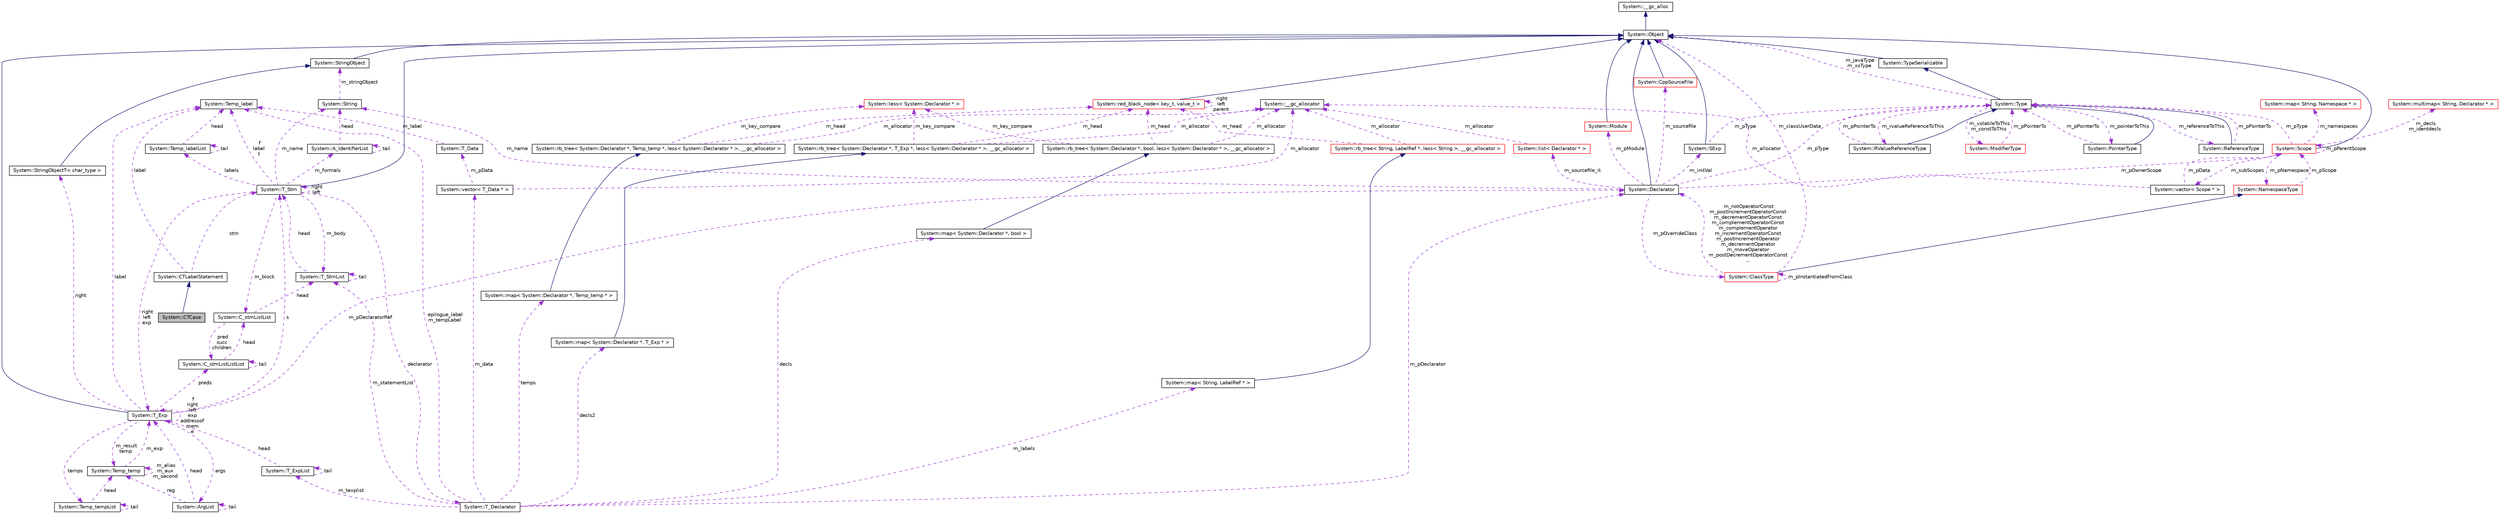 digraph G
{
  edge [fontname="Helvetica",fontsize="10",labelfontname="Helvetica",labelfontsize="10"];
  node [fontname="Helvetica",fontsize="10",shape=record];
  Node1 [label="System::CTCase",height=0.2,width=0.4,color="black", fillcolor="grey75", style="filled" fontcolor="black"];
  Node2 -> Node1 [dir="back",color="midnightblue",fontsize="10",style="solid",fontname="Helvetica"];
  Node2 [label="System::CTLabelStatement",height=0.2,width=0.4,color="black", fillcolor="white", style="filled",URL="$class_system_1_1_c_t_label_statement.html"];
  Node3 -> Node2 [dir="back",color="darkorchid3",fontsize="10",style="dashed",label=" stm" ,fontname="Helvetica"];
  Node3 [label="System::T_Stm",height=0.2,width=0.4,color="black", fillcolor="white", style="filled",URL="$class_system_1_1_t___stm.html"];
  Node4 -> Node3 [dir="back",color="midnightblue",fontsize="10",style="solid",fontname="Helvetica"];
  Node4 [label="System::Object",height=0.2,width=0.4,color="black", fillcolor="white", style="filled",URL="$class_system_1_1_object.html"];
  Node5 -> Node4 [dir="back",color="midnightblue",fontsize="10",style="solid",fontname="Helvetica"];
  Node5 [label="System::__gc_alloc",height=0.2,width=0.4,color="black", fillcolor="white", style="filled",URL="$class_system_1_1____gc__alloc.html"];
  Node3 -> Node3 [dir="back",color="darkorchid3",fontsize="10",style="dashed",label=" right\nleft" ,fontname="Helvetica"];
  Node6 -> Node3 [dir="back",color="darkorchid3",fontsize="10",style="dashed",label=" m_body" ,fontname="Helvetica"];
  Node6 [label="System::T_StmList",height=0.2,width=0.4,color="black", fillcolor="white", style="filled",URL="$class_system_1_1_t___stm_list.html"];
  Node3 -> Node6 [dir="back",color="darkorchid3",fontsize="10",style="dashed",label=" head" ,fontname="Helvetica"];
  Node6 -> Node6 [dir="back",color="darkorchid3",fontsize="10",style="dashed",label=" tail" ,fontname="Helvetica"];
  Node7 -> Node3 [dir="back",color="darkorchid3",fontsize="10",style="dashed",label=" labels" ,fontname="Helvetica"];
  Node7 [label="System::Temp_labelList",height=0.2,width=0.4,color="black", fillcolor="white", style="filled",URL="$struct_system_1_1_temp__label_list.html"];
  Node7 -> Node7 [dir="back",color="darkorchid3",fontsize="10",style="dashed",label=" tail" ,fontname="Helvetica"];
  Node8 -> Node7 [dir="back",color="darkorchid3",fontsize="10",style="dashed",label=" head" ,fontname="Helvetica"];
  Node8 [label="System::Temp_label",height=0.2,width=0.4,color="black", fillcolor="white", style="filled",URL="$class_system_1_1_temp__label.html"];
  Node8 -> Node3 [dir="back",color="darkorchid3",fontsize="10",style="dashed",label=" f\nlabel\nt" ,fontname="Helvetica"];
  Node9 -> Node3 [dir="back",color="darkorchid3",fontsize="10",style="dashed",label=" declarator" ,fontname="Helvetica"];
  Node9 [label="System::T_Declarator",height=0.2,width=0.4,color="black", fillcolor="white", style="filled",URL="$class_system_1_1_t___declarator.html"];
  Node10 -> Node9 [dir="back",color="darkorchid3",fontsize="10",style="dashed",label=" decls" ,fontname="Helvetica"];
  Node10 [label="System::map\< System::Declarator *, bool \>",height=0.2,width=0.4,color="black", fillcolor="white", style="filled",URL="$class_system_1_1map.html"];
  Node11 -> Node10 [dir="back",color="midnightblue",fontsize="10",style="solid",fontname="Helvetica"];
  Node11 [label="System::rb_tree\< System::Declarator *, bool, less\< System::Declarator * \>, __gc_allocator \>",height=0.2,width=0.4,color="black", fillcolor="white", style="filled",URL="$class_system_1_1rb__tree.html"];
  Node12 -> Node11 [dir="back",color="darkorchid3",fontsize="10",style="dashed",label=" m_allocator" ,fontname="Helvetica"];
  Node12 [label="System::__gc_allocator",height=0.2,width=0.4,color="black", fillcolor="white", style="filled",URL="$class_system_1_1____gc__allocator.html"];
  Node13 -> Node11 [dir="back",color="darkorchid3",fontsize="10",style="dashed",label=" m_key_compare" ,fontname="Helvetica"];
  Node13 [label="System::less\< System::Declarator * \>",height=0.2,width=0.4,color="red", fillcolor="white", style="filled",URL="$class_system_1_1less.html"];
  Node14 -> Node11 [dir="back",color="darkorchid3",fontsize="10",style="dashed",label=" m_head" ,fontname="Helvetica"];
  Node14 [label="System::red_black_node\< key_t, value_t \>",height=0.2,width=0.4,color="red", fillcolor="white", style="filled",URL="$class_system_1_1red__black__node.html"];
  Node4 -> Node14 [dir="back",color="midnightblue",fontsize="10",style="solid",fontname="Helvetica"];
  Node14 -> Node14 [dir="back",color="darkorchid3",fontsize="10",style="dashed",label=" right\nleft\nparent" ,fontname="Helvetica"];
  Node15 -> Node9 [dir="back",color="darkorchid3",fontsize="10",style="dashed",label=" m_texplist" ,fontname="Helvetica"];
  Node15 [label="System::T_ExpList",height=0.2,width=0.4,color="black", fillcolor="white", style="filled",URL="$class_system_1_1_t___exp_list.html"];
  Node15 -> Node15 [dir="back",color="darkorchid3",fontsize="10",style="dashed",label=" tail" ,fontname="Helvetica"];
  Node16 -> Node15 [dir="back",color="darkorchid3",fontsize="10",style="dashed",label=" head" ,fontname="Helvetica"];
  Node16 [label="System::T_Exp",height=0.2,width=0.4,color="black", fillcolor="white", style="filled",URL="$class_system_1_1_t___exp.html"];
  Node4 -> Node16 [dir="back",color="midnightblue",fontsize="10",style="solid",fontname="Helvetica"];
  Node17 -> Node16 [dir="back",color="darkorchid3",fontsize="10",style="dashed",label=" preds" ,fontname="Helvetica"];
  Node17 [label="System::C_stmListListList",height=0.2,width=0.4,color="black", fillcolor="white", style="filled",URL="$class_system_1_1_c__stm_list_list_list.html"];
  Node17 -> Node17 [dir="back",color="darkorchid3",fontsize="10",style="dashed",label=" tail" ,fontname="Helvetica"];
  Node18 -> Node17 [dir="back",color="darkorchid3",fontsize="10",style="dashed",label=" head" ,fontname="Helvetica"];
  Node18 [label="System::C_stmListList",height=0.2,width=0.4,color="black", fillcolor="white", style="filled",URL="$class_system_1_1_c__stm_list_list.html"];
  Node17 -> Node18 [dir="back",color="darkorchid3",fontsize="10",style="dashed",label=" pred\nsucc\nchildren" ,fontname="Helvetica"];
  Node6 -> Node18 [dir="back",color="darkorchid3",fontsize="10",style="dashed",label=" head" ,fontname="Helvetica"];
  Node3 -> Node16 [dir="back",color="darkorchid3",fontsize="10",style="dashed",label=" s" ,fontname="Helvetica"];
  Node19 -> Node16 [dir="back",color="darkorchid3",fontsize="10",style="dashed",label=" temps" ,fontname="Helvetica"];
  Node19 [label="System::Temp_tempList",height=0.2,width=0.4,color="black", fillcolor="white", style="filled",URL="$class_system_1_1_temp__temp_list.html"];
  Node19 -> Node19 [dir="back",color="darkorchid3",fontsize="10",style="dashed",label=" tail" ,fontname="Helvetica"];
  Node20 -> Node19 [dir="back",color="darkorchid3",fontsize="10",style="dashed",label=" head" ,fontname="Helvetica"];
  Node20 [label="System::Temp_temp",height=0.2,width=0.4,color="black", fillcolor="white", style="filled",URL="$class_system_1_1_temp__temp.html"];
  Node20 -> Node20 [dir="back",color="darkorchid3",fontsize="10",style="dashed",label=" m_alias\nm_aux\nm_second" ,fontname="Helvetica"];
  Node16 -> Node20 [dir="back",color="darkorchid3",fontsize="10",style="dashed",label=" m_exp" ,fontname="Helvetica"];
  Node8 -> Node16 [dir="back",color="darkorchid3",fontsize="10",style="dashed",label=" label" ,fontname="Helvetica"];
  Node21 -> Node16 [dir="back",color="darkorchid3",fontsize="10",style="dashed",label=" m_pDeclaratorRef" ,fontname="Helvetica"];
  Node21 [label="System::Declarator",height=0.2,width=0.4,color="black", fillcolor="white", style="filled",URL="$class_system_1_1_declarator.html"];
  Node4 -> Node21 [dir="back",color="midnightblue",fontsize="10",style="solid",fontname="Helvetica"];
  Node22 -> Node21 [dir="back",color="darkorchid3",fontsize="10",style="dashed",label=" m_pType" ,fontname="Helvetica"];
  Node22 [label="System::Type",height=0.2,width=0.4,color="black", fillcolor="white", style="filled",URL="$class_system_1_1_type.html"];
  Node23 -> Node22 [dir="back",color="midnightblue",fontsize="10",style="solid",fontname="Helvetica"];
  Node23 [label="System::TypeSerializable",height=0.2,width=0.4,color="black", fillcolor="white", style="filled",URL="$class_system_1_1_type_serializable.html"];
  Node4 -> Node23 [dir="back",color="midnightblue",fontsize="10",style="solid",fontname="Helvetica"];
  Node24 -> Node22 [dir="back",color="darkorchid3",fontsize="10",style="dashed",label=" m_pointerToThis" ,fontname="Helvetica"];
  Node24 [label="System::PointerType",height=0.2,width=0.4,color="black", fillcolor="white", style="filled",URL="$class_system_1_1_pointer_type.html"];
  Node22 -> Node24 [dir="back",color="midnightblue",fontsize="10",style="solid",fontname="Helvetica"];
  Node22 -> Node24 [dir="back",color="darkorchid3",fontsize="10",style="dashed",label=" m_pPointerTo" ,fontname="Helvetica"];
  Node25 -> Node22 [dir="back",color="darkorchid3",fontsize="10",style="dashed",label=" m_referenceToThis" ,fontname="Helvetica"];
  Node25 [label="System::ReferenceType",height=0.2,width=0.4,color="black", fillcolor="white", style="filled",URL="$class_system_1_1_reference_type.html"];
  Node22 -> Node25 [dir="back",color="midnightblue",fontsize="10",style="solid",fontname="Helvetica"];
  Node22 -> Node25 [dir="back",color="darkorchid3",fontsize="10",style="dashed",label=" m_pPointerTo" ,fontname="Helvetica"];
  Node26 -> Node22 [dir="back",color="darkorchid3",fontsize="10",style="dashed",label=" m_rvalueReferenceToThis" ,fontname="Helvetica"];
  Node26 [label="System::RValueReferenceType",height=0.2,width=0.4,color="black", fillcolor="white", style="filled",URL="$class_system_1_1_r_value_reference_type.html"];
  Node22 -> Node26 [dir="back",color="midnightblue",fontsize="10",style="solid",fontname="Helvetica"];
  Node22 -> Node26 [dir="back",color="darkorchid3",fontsize="10",style="dashed",label=" m_pPointerTo" ,fontname="Helvetica"];
  Node27 -> Node22 [dir="back",color="darkorchid3",fontsize="10",style="dashed",label=" m_volatileToThis\nm_constToThis" ,fontname="Helvetica"];
  Node27 [label="System::ModifierType",height=0.2,width=0.4,color="red", fillcolor="white", style="filled",URL="$class_system_1_1_modifier_type.html"];
  Node22 -> Node27 [dir="back",color="darkorchid3",fontsize="10",style="dashed",label=" m_pPointerTo" ,fontname="Helvetica"];
  Node4 -> Node22 [dir="back",color="darkorchid3",fontsize="10",style="dashed",label=" m_javaType\nm_xsType" ,fontname="Helvetica"];
  Node28 -> Node21 [dir="back",color="darkorchid3",fontsize="10",style="dashed",label=" m_pOwnerScope" ,fontname="Helvetica"];
  Node28 [label="System::Scope",height=0.2,width=0.4,color="red", fillcolor="white", style="filled",URL="$class_system_1_1_scope.html"];
  Node4 -> Node28 [dir="back",color="midnightblue",fontsize="10",style="solid",fontname="Helvetica"];
  Node22 -> Node28 [dir="back",color="darkorchid3",fontsize="10",style="dashed",label=" m_pType" ,fontname="Helvetica"];
  Node29 -> Node28 [dir="back",color="darkorchid3",fontsize="10",style="dashed",label=" m_subScopes" ,fontname="Helvetica"];
  Node29 [label="System::vector\< Scope * \>",height=0.2,width=0.4,color="black", fillcolor="white", style="filled",URL="$class_system_1_1vector.html"];
  Node28 -> Node29 [dir="back",color="darkorchid3",fontsize="10",style="dashed",label=" m_pData" ,fontname="Helvetica"];
  Node12 -> Node29 [dir="back",color="darkorchid3",fontsize="10",style="dashed",label=" m_allocator" ,fontname="Helvetica"];
  Node28 -> Node28 [dir="back",color="darkorchid3",fontsize="10",style="dashed",label=" m_pParentScope" ,fontname="Helvetica"];
  Node30 -> Node28 [dir="back",color="darkorchid3",fontsize="10",style="dashed",label=" m_decls\nm_identdecls" ,fontname="Helvetica"];
  Node30 [label="System::multimap\< String, Declarator * \>",height=0.2,width=0.4,color="red", fillcolor="white", style="filled",URL="$class_system_1_1multimap.html"];
  Node31 -> Node28 [dir="back",color="darkorchid3",fontsize="10",style="dashed",label=" m_pNamespace" ,fontname="Helvetica"];
  Node31 [label="System::NamespaceType",height=0.2,width=0.4,color="red", fillcolor="white", style="filled",URL="$class_system_1_1_namespace_type.html"];
  Node28 -> Node31 [dir="back",color="darkorchid3",fontsize="10",style="dashed",label=" m_pScope" ,fontname="Helvetica"];
  Node32 -> Node28 [dir="back",color="darkorchid3",fontsize="10",style="dashed",label=" m_namespaces" ,fontname="Helvetica"];
  Node32 [label="System::map\< String, Namespace * \>",height=0.2,width=0.4,color="red", fillcolor="white", style="filled",URL="$class_system_1_1map.html"];
  Node33 -> Node21 [dir="back",color="darkorchid3",fontsize="10",style="dashed",label=" m_initVal" ,fontname="Helvetica"];
  Node33 [label="System::SExp",height=0.2,width=0.4,color="black", fillcolor="white", style="filled",URL="$class_system_1_1_s_exp.html"];
  Node4 -> Node33 [dir="back",color="midnightblue",fontsize="10",style="solid",fontname="Helvetica"];
  Node22 -> Node33 [dir="back",color="darkorchid3",fontsize="10",style="dashed",label=" m_pType" ,fontname="Helvetica"];
  Node34 -> Node21 [dir="back",color="darkorchid3",fontsize="10",style="dashed",label=" m_sourcefile" ,fontname="Helvetica"];
  Node34 [label="System::CppSourceFile",height=0.2,width=0.4,color="red", fillcolor="white", style="filled",URL="$class_system_1_1_cpp_source_file.html"];
  Node4 -> Node34 [dir="back",color="midnightblue",fontsize="10",style="solid",fontname="Helvetica"];
  Node35 -> Node21 [dir="back",color="darkorchid3",fontsize="10",style="dashed",label=" m_pOverrideClass" ,fontname="Helvetica"];
  Node35 [label="System::ClassType",height=0.2,width=0.4,color="red", fillcolor="white", style="filled",URL="$class_system_1_1_class_type.html"];
  Node31 -> Node35 [dir="back",color="midnightblue",fontsize="10",style="solid",fontname="Helvetica"];
  Node21 -> Node35 [dir="back",color="darkorchid3",fontsize="10",style="dashed",label=" m_notOperatorConst\nm_postIncrementOperatorConst\nm_decrementOperatorConst\nm_complementOperatorConst\nm_complementOperator\nm_incrementOperatorConst\nm_postIncrementOperator\nm_decrementOperator\nm_moveOperator\nm_postDecrementOperatorConst\n..." ,fontname="Helvetica"];
  Node35 -> Node35 [dir="back",color="darkorchid3",fontsize="10",style="dashed",label=" m_pInstantiatedFromClass" ,fontname="Helvetica"];
  Node4 -> Node35 [dir="back",color="darkorchid3",fontsize="10",style="dashed",label=" m_classUserData" ,fontname="Helvetica"];
  Node36 -> Node21 [dir="back",color="darkorchid3",fontsize="10",style="dashed",label=" m_name" ,fontname="Helvetica"];
  Node36 [label="System::String",height=0.2,width=0.4,color="black", fillcolor="white", style="filled",URL="$class_system_1_1_string.html"];
  Node37 -> Node36 [dir="back",color="darkorchid3",fontsize="10",style="dashed",label=" m_stringObject" ,fontname="Helvetica"];
  Node37 [label="System::StringObject",height=0.2,width=0.4,color="black", fillcolor="white", style="filled",URL="$class_system_1_1_string_object.html"];
  Node4 -> Node37 [dir="back",color="midnightblue",fontsize="10",style="solid",fontname="Helvetica"];
  Node38 -> Node21 [dir="back",color="darkorchid3",fontsize="10",style="dashed",label=" m_pModule" ,fontname="Helvetica"];
  Node38 [label="System::Module",height=0.2,width=0.4,color="red", fillcolor="white", style="filled",URL="$class_system_1_1_module.html"];
  Node4 -> Node38 [dir="back",color="midnightblue",fontsize="10",style="solid",fontname="Helvetica"];
  Node39 -> Node21 [dir="back",color="darkorchid3",fontsize="10",style="dashed",label=" m_sourcefile_it" ,fontname="Helvetica"];
  Node39 [label="System::list\< Declarator * \>",height=0.2,width=0.4,color="red", fillcolor="white", style="filled",URL="$class_system_1_1list.html"];
  Node12 -> Node39 [dir="back",color="darkorchid3",fontsize="10",style="dashed",label=" m_allocator" ,fontname="Helvetica"];
  Node40 -> Node16 [dir="back",color="darkorchid3",fontsize="10",style="dashed",label=" args" ,fontname="Helvetica"];
  Node40 [label="System::ArgList",height=0.2,width=0.4,color="black", fillcolor="white", style="filled",URL="$class_system_1_1_arg_list.html"];
  Node40 -> Node40 [dir="back",color="darkorchid3",fontsize="10",style="dashed",label=" tail" ,fontname="Helvetica"];
  Node20 -> Node40 [dir="back",color="darkorchid3",fontsize="10",style="dashed",label=" reg" ,fontname="Helvetica"];
  Node16 -> Node40 [dir="back",color="darkorchid3",fontsize="10",style="dashed",label=" head" ,fontname="Helvetica"];
  Node20 -> Node16 [dir="back",color="darkorchid3",fontsize="10",style="dashed",label=" m_result\ntemp" ,fontname="Helvetica"];
  Node16 -> Node16 [dir="back",color="darkorchid3",fontsize="10",style="dashed",label=" f\nright\nleft\nexp\naddressof\nmem\ne" ,fontname="Helvetica"];
  Node41 -> Node16 [dir="back",color="darkorchid3",fontsize="10",style="dashed",label=" right" ,fontname="Helvetica"];
  Node41 [label="System::StringObjectT\< char_type \>",height=0.2,width=0.4,color="black", fillcolor="white", style="filled",URL="$class_system_1_1_string_object_t.html"];
  Node37 -> Node41 [dir="back",color="midnightblue",fontsize="10",style="solid",fontname="Helvetica"];
  Node6 -> Node9 [dir="back",color="darkorchid3",fontsize="10",style="dashed",label=" m_statementList" ,fontname="Helvetica"];
  Node8 -> Node9 [dir="back",color="darkorchid3",fontsize="10",style="dashed",label=" epilogue_label\nm_tempLabel" ,fontname="Helvetica"];
  Node21 -> Node9 [dir="back",color="darkorchid3",fontsize="10",style="dashed",label=" m_pDeclarator" ,fontname="Helvetica"];
  Node42 -> Node9 [dir="back",color="darkorchid3",fontsize="10",style="dashed",label=" temps" ,fontname="Helvetica"];
  Node42 [label="System::map\< System::Declarator *, Temp_temp * \>",height=0.2,width=0.4,color="black", fillcolor="white", style="filled",URL="$class_system_1_1map.html"];
  Node43 -> Node42 [dir="back",color="midnightblue",fontsize="10",style="solid",fontname="Helvetica"];
  Node43 [label="System::rb_tree\< System::Declarator *, Temp_temp *, less\< System::Declarator * \>, __gc_allocator \>",height=0.2,width=0.4,color="black", fillcolor="white", style="filled",URL="$class_system_1_1rb__tree.html"];
  Node12 -> Node43 [dir="back",color="darkorchid3",fontsize="10",style="dashed",label=" m_allocator" ,fontname="Helvetica"];
  Node13 -> Node43 [dir="back",color="darkorchid3",fontsize="10",style="dashed",label=" m_key_compare" ,fontname="Helvetica"];
  Node14 -> Node43 [dir="back",color="darkorchid3",fontsize="10",style="dashed",label=" m_head" ,fontname="Helvetica"];
  Node44 -> Node9 [dir="back",color="darkorchid3",fontsize="10",style="dashed",label=" m_data" ,fontname="Helvetica"];
  Node44 [label="System::vector\< T_Data * \>",height=0.2,width=0.4,color="black", fillcolor="white", style="filled",URL="$class_system_1_1vector.html"];
  Node12 -> Node44 [dir="back",color="darkorchid3",fontsize="10",style="dashed",label=" m_allocator" ,fontname="Helvetica"];
  Node45 -> Node44 [dir="back",color="darkorchid3",fontsize="10",style="dashed",label=" m_pData" ,fontname="Helvetica"];
  Node45 [label="System::T_Data",height=0.2,width=0.4,color="black", fillcolor="white", style="filled",URL="$class_system_1_1_t___data.html"];
  Node8 -> Node45 [dir="back",color="darkorchid3",fontsize="10",style="dashed",label=" m_label" ,fontname="Helvetica"];
  Node46 -> Node9 [dir="back",color="darkorchid3",fontsize="10",style="dashed",label=" m_labels" ,fontname="Helvetica"];
  Node46 [label="System::map\< String, LabelRef * \>",height=0.2,width=0.4,color="black", fillcolor="white", style="filled",URL="$class_system_1_1map.html"];
  Node47 -> Node46 [dir="back",color="midnightblue",fontsize="10",style="solid",fontname="Helvetica"];
  Node47 [label="System::rb_tree\< String, LabelRef *, less\< String \>, __gc_allocator \>",height=0.2,width=0.4,color="red", fillcolor="white", style="filled",URL="$class_system_1_1rb__tree.html"];
  Node12 -> Node47 [dir="back",color="darkorchid3",fontsize="10",style="dashed",label=" m_allocator" ,fontname="Helvetica"];
  Node14 -> Node47 [dir="back",color="darkorchid3",fontsize="10",style="dashed",label=" m_head" ,fontname="Helvetica"];
  Node48 -> Node9 [dir="back",color="darkorchid3",fontsize="10",style="dashed",label=" decls2" ,fontname="Helvetica"];
  Node48 [label="System::map\< System::Declarator *, T_Exp * \>",height=0.2,width=0.4,color="black", fillcolor="white", style="filled",URL="$class_system_1_1map.html"];
  Node49 -> Node48 [dir="back",color="midnightblue",fontsize="10",style="solid",fontname="Helvetica"];
  Node49 [label="System::rb_tree\< System::Declarator *, T_Exp *, less\< System::Declarator * \>, __gc_allocator \>",height=0.2,width=0.4,color="black", fillcolor="white", style="filled",URL="$class_system_1_1rb__tree.html"];
  Node12 -> Node49 [dir="back",color="darkorchid3",fontsize="10",style="dashed",label=" m_allocator" ,fontname="Helvetica"];
  Node13 -> Node49 [dir="back",color="darkorchid3",fontsize="10",style="dashed",label=" m_key_compare" ,fontname="Helvetica"];
  Node14 -> Node49 [dir="back",color="darkorchid3",fontsize="10",style="dashed",label=" m_head" ,fontname="Helvetica"];
  Node16 -> Node3 [dir="back",color="darkorchid3",fontsize="10",style="dashed",label=" right\nleft\nexp" ,fontname="Helvetica"];
  Node50 -> Node3 [dir="back",color="darkorchid3",fontsize="10",style="dashed",label=" m_formals" ,fontname="Helvetica"];
  Node50 [label="System::A_IdentifierList",height=0.2,width=0.4,color="black", fillcolor="white", style="filled",URL="$class_system_1_1_a___identifier_list.html"];
  Node50 -> Node50 [dir="back",color="darkorchid3",fontsize="10",style="dashed",label=" tail" ,fontname="Helvetica"];
  Node36 -> Node50 [dir="back",color="darkorchid3",fontsize="10",style="dashed",label=" head" ,fontname="Helvetica"];
  Node36 -> Node3 [dir="back",color="darkorchid3",fontsize="10",style="dashed",label=" m_name" ,fontname="Helvetica"];
  Node18 -> Node3 [dir="back",color="darkorchid3",fontsize="10",style="dashed",label=" m_block" ,fontname="Helvetica"];
  Node8 -> Node2 [dir="back",color="darkorchid3",fontsize="10",style="dashed",label=" label" ,fontname="Helvetica"];
}
